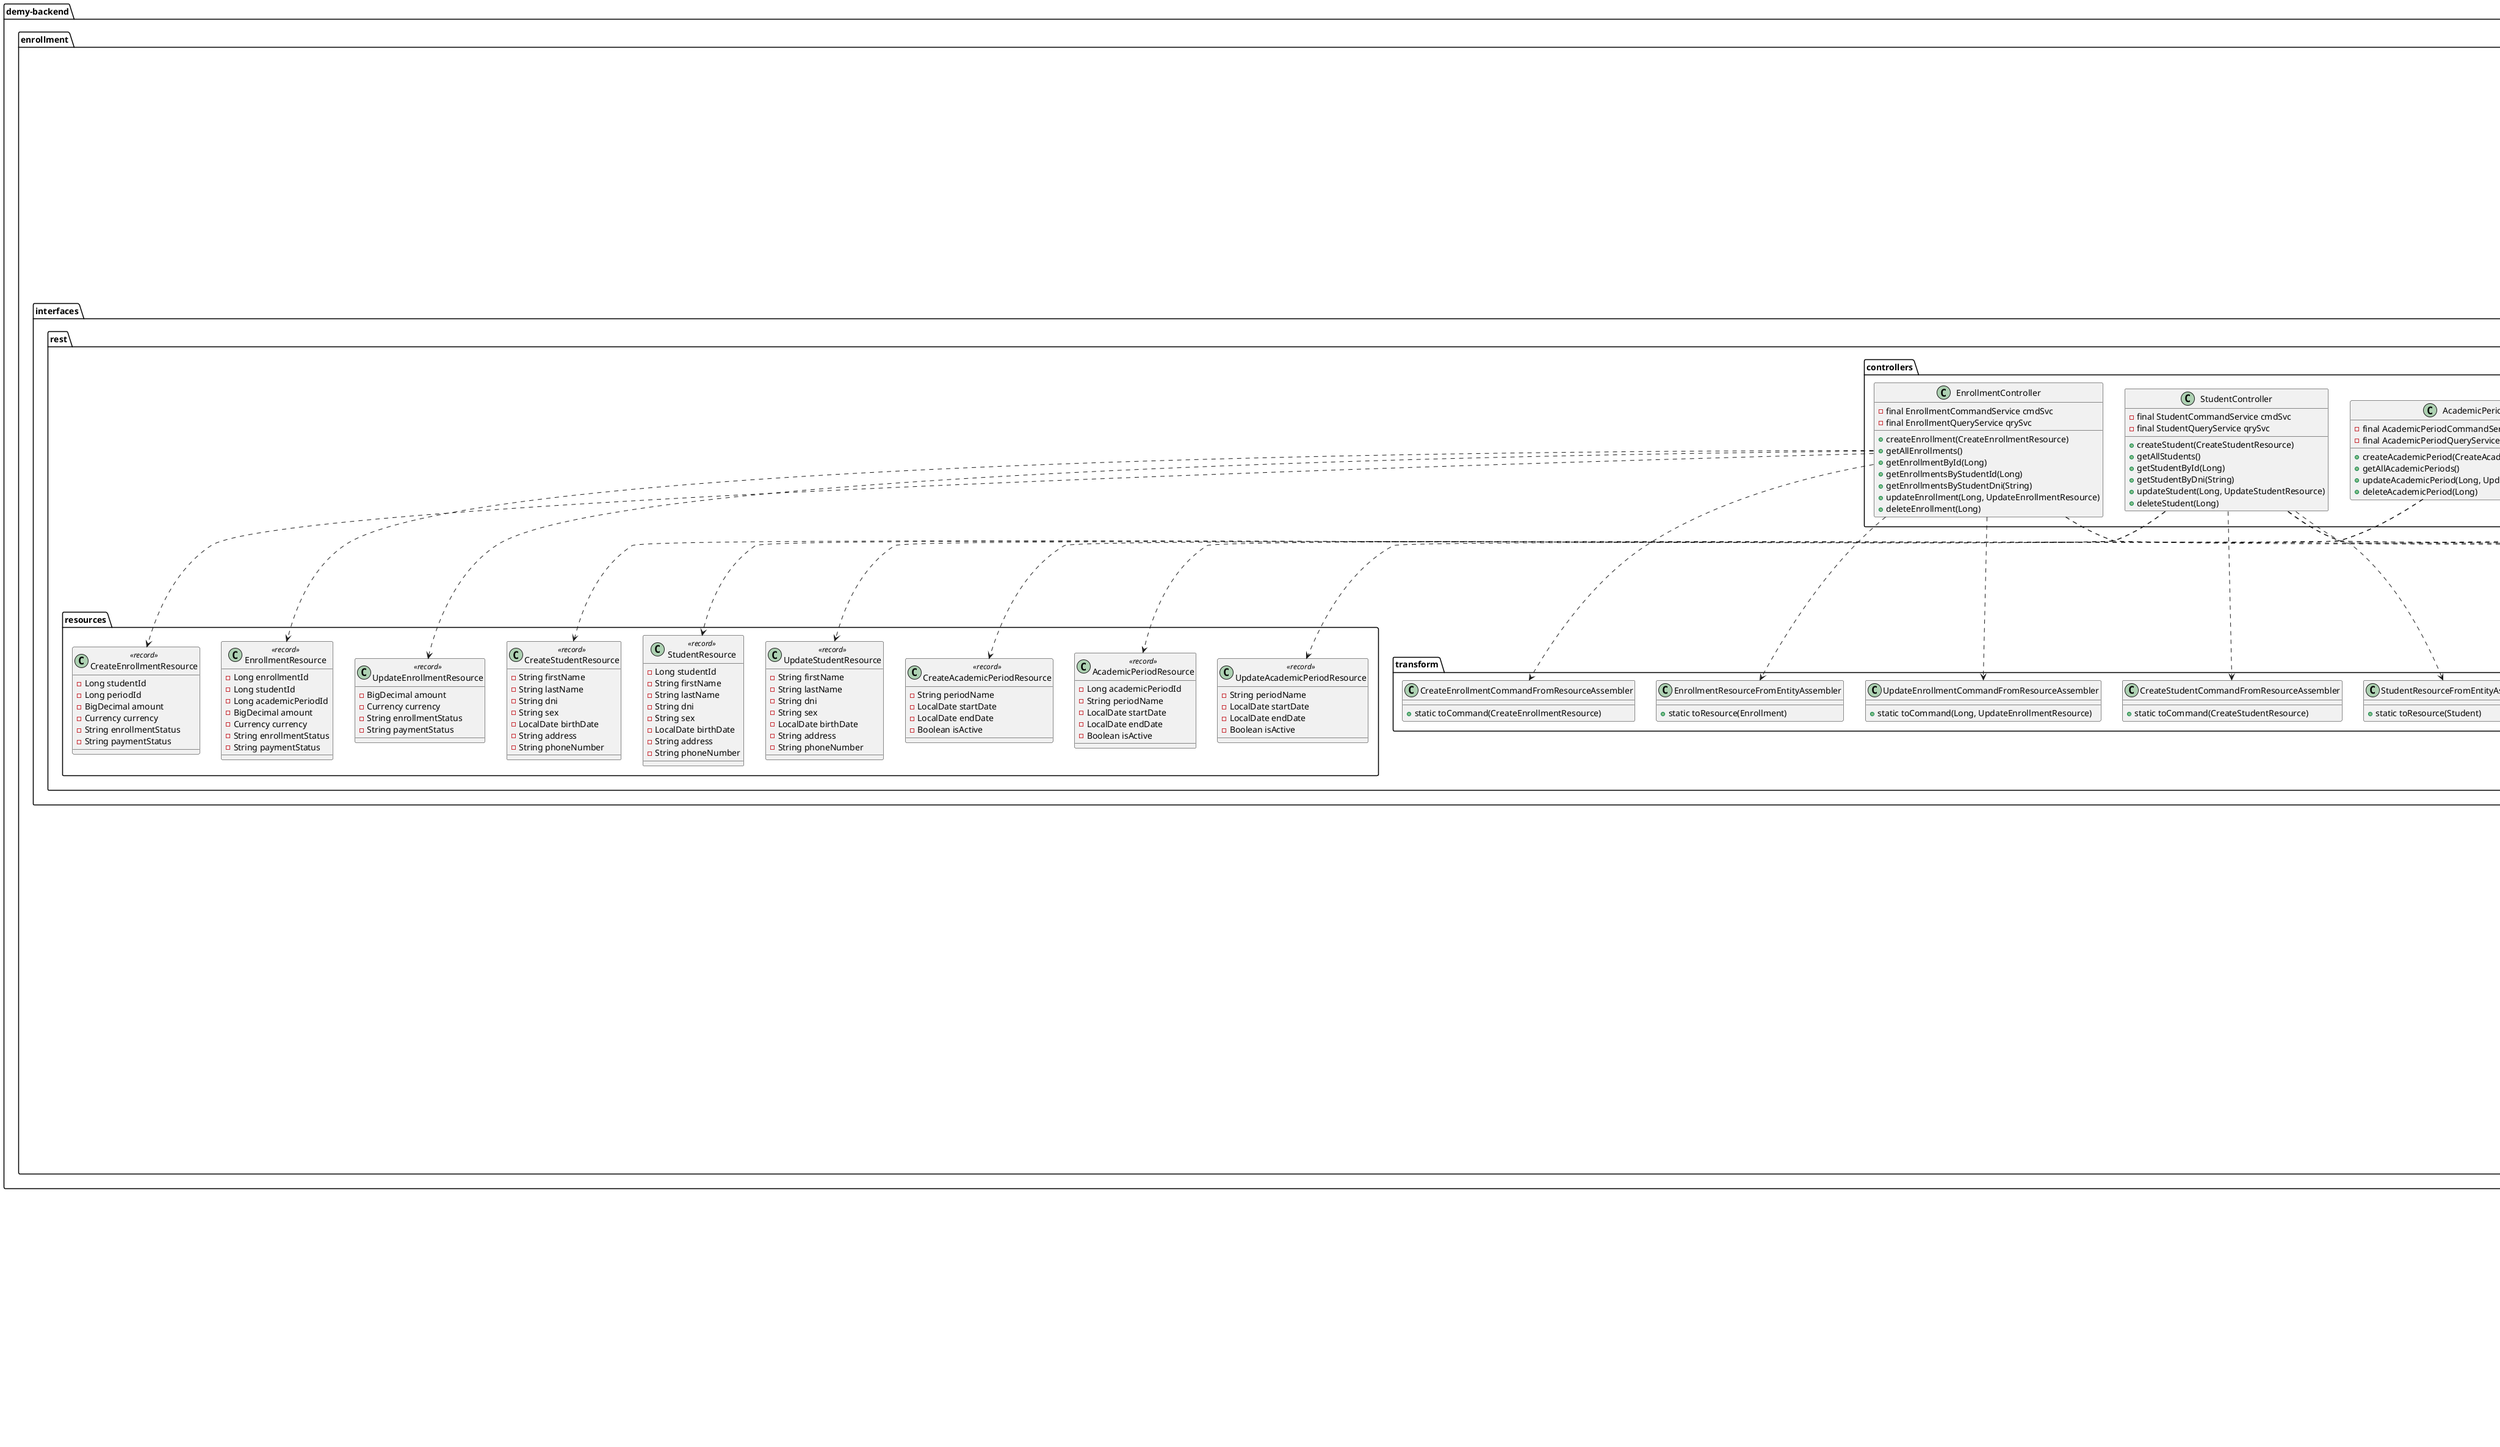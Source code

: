 @startuml

package demy-backend as demy_backend {
    package enrollment {

        ' Application Layer
        package application {
            package internal {
                package commandservices {
                    class AcademicPeriodCommandServiceImpl {
                        - final AcademicPeriodRepository academicPeriodRepository
                        + AcademicPeriodCommandServiceImpl(AcademicPeriodRepository)
                        + Long handle(CreateAcademicPeriodCommand)
                        + void handle(DeleteAcademicPeriodCommand)
                        + Optional<AcademicPeriod> handle(UpdateAcademicPeriodCommand)
                    }
                    class EnrollmentCommandServiceImpl {
                        - final EnrollmentRepository enrollmentRepository
                        + EnrollmentCommandServiceImpl(EnrollmentRepository)
                        + Long handle(CreateEnrollmentCommand)
                        + void handle(DeleteEnrollmentCommand)
                        + Optional<Enrollment> handle(UpdateEnrollmentCommand)
                    }
                    class StudentCommandServiceImpl {
                        - final StudentRepository studentRepository
                        + StudentCommandServiceImpl(StudentRepository)
                        + Long handle(CreateStudentCommand)
                        + void handle(DeleteStudentCommand)
                        + Optional<Student> handle(UpdateStudentCommand)
                    }
                }
                package queryservices {
                    class AcademicPeriodQueryServiceImpl {
                        - final AcademicPeriodRepository academicPeriodRepository
                        + AcademicPeriodQueryServiceImpl(AcademicPeriodRepository)
                        + List<AcademicPeriod> handle(GetAllAcademicPeriodsQuery)
                        + Optional<AcademicPeriod> handle(GetAcademicPeriodByIdQuery)
                    }
                    class EnrollmentQueryServiceImpl {
                        - final EnrollmentRepository enrollmentRepository
                        - final StudentRepository studentRepository
                        + EnrollmentQueryServiceImpl(EnrollmentRepository, StudentRepository)
                        + List<Enrollment> handle(GetAllEnrollmentsQuery)
                        + Optional<Enrollment> handle(GetEnrollmentByIdQuery)
                        + List<Enrollment> handle(GetAllEnrollmentsByStudentIdQuery)
                        + List<Enrollment> handle(GetAllEnrollmentsByStudentDniQuery)
                    }
                    class StudentQueryServiceImpl {
                        - final StudentRepository studentRepository
                        + StudentQueryServiceImpl(StudentRepository)
                        + Optional<Student> handle(GetStudentByIdQuery)
                        + List<Student> handle(GetAllStudentsQuery)
                        + Optional<Student> handle(GetStudentByDniQuery)
                    }
                }
            }
        }

        ' Domain Layer
        package domain {
            package model {

                package aggregates {
                    class AcademicPeriod <<AggregateRoot>> {
                        - String periodName
                        - LocalDate startDate
                        - LocalDate endDate
                        - Boolean isActive
                        # AcademicPeriod()
                        + AcademicPeriod(CreateAcademicPeriodCommand)
                        + AcademicPeriod updateInformation(String, LocalDate, LocalDate, Boolean)
                    }
                    class Enrollment <<AggregateRoot>> {
                        - StudentId studentId
                        - PeriodId periodId
                        - Money amount
                        - EnrollmentStatus enrollmentStatus
                        - PaymentStatus paymentStatus
                        # Enrollment()
                        + Enrollment(CreateEnrollmentCommand)
                        + Enrollment updateInformation(BigDecimal, Currency, String, String)
                    }
                    class Student <<AggregateRoot>> {
                        - PersonName fullName
                        - Dni dni
                        - Sex sex
                        - LocalDate birthDate
                        - String address
                        - PhoneNumber phoneNumber
                        # Student()
                        + Student(CreateStudentCommand)
                        + Student updateInformation(String, String, String, String, LocalDate, String, String)
                    }
                }

                package valueobjects {
                    class PersonName <<ValueObject>> {
                        - String firstName
                        - String lastName
                        + String getFullName()
                    }
                    class Dni <<ValueObject>> {
                        - String dni
                    }
                    class PhoneNumber <<ValueObject>> {
                        - String phoneNumber
                    }
                    class PeriodDuration <<ValueObject>> {
                        - LocalDate startDate
                        - LocalDate endDate
                        + boolean isCurrentlyActive()
                        + long getDurationInDays()
                    }
                    class ActiveStatus <<ValueObject>> {
                        - Boolean isActive
                        + static ActiveStatus active()
                        + static ActiveStatus inactive()
                    }
                    class StudentId <<ValueObject>> {
                        - Long studentId
                    }
                    class PeriodId <<ValueObject>> {
                        - Long periodId
                    }
                    enum Sex <<ValueObject>> {
                        MALE
                        FEMALE
                    }
                    enum EnrollmentStatus <<ValueObject>> {
                        ACTIVE
                        CANCELLED
                        COMPLETED
                        DELETED
                    }
                    enum PaymentStatus <<ValueObject>> {
                        PENDING
                        PAID
                        REFUNDED
                        PARTIAL
                    }
                }

                package commands {
                    class CreateAcademicPeriodCommand <<record>> {
                        - String periodName
                        - LocalDate startDate
                        - LocalDate endDate
                        - Boolean isActive
                    }
                    class DeleteAcademicPeriodCommand <<record>> {
                        - Long academicPeriodId
                    }
                    class UpdateAcademicPeriodCommand <<record>> {
                        - Long academicPeriodId
                        - String periodName
                        - LocalDate startDate
                        - LocalDate endDate
                        - Boolean isActive
                    }
                    class CreateEnrollmentCommand <<record>> {
                        - Long studentId
                        - Long periodId
                        - BigDecimal amount
                        - Currency currency
                        - String enrollmentStatus
                        - String paymentStatus
                    }
                    class DeleteEnrollmentCommand <<record>> {
                        - Long enrollmentId
                    }
                    class UpdateEnrollmentCommand <<record>> {
                        - Long enrollmentId
                        - BigDecimal amount
                        - Currency currency
                        - String enrollmentStatus
                        - String paymentStatus
                    }
                    class CreateStudentCommand <<record>> {
                        - String firstName
                        - String lastName
                        - String dni
                        - String sex
                        - LocalDate birthDate
                        - String address
                        - String phoneNumber
                    }
                    class DeleteStudentCommand <<record>> {
                        - Long studentId
                    }
                    class UpdateStudentCommand <<record>> {
                        - Long studentId
                        - String firstName
                        - String lastName
                        - String dni
                        - String sex
                        - LocalDate birthDate
                        - String address
                        - String phoneNumber
                    }
                }

                package queries {
                    class GetAllAcademicPeriodsQuery <<record>> {}
                    class GetAcademicPeriodByIdQuery <<record>> {
                    - Long academicPeriodId
                    }
                    class GetAllEnrollmentsQuery <<record>> {}
                    class GetEnrollmentByIdQuery <<record>> {
                    - Long enrollmentId
                     }
                    class GetAllEnrollmentsByStudentIdQuery <<record>> {
                    - Long studentId
                    }
                    class GetAllEnrollmentsByStudentDniQuery <<record>> {
                    - String dni
                    }
                    class GetAllStudentsQuery <<record>> {}
                    class GetStudentByIdQuery <<record>> {
                    - Long studentId
                    }
                    class GetStudentByDniQuery <<record>> {
                    - String dni
                    }
                }

                package services {
                    interface AcademicPeriodCommandService {
                        + Long handle(CreateAcademicPeriodCommand)
                        + void handle(DeleteAcademicPeriodCommand)
                        + Optional<AcademicPeriod> handle(UpdateAcademicPeriodCommand)
                    }
                    interface AcademicPeriodQueryService {
                        + List<AcademicPeriod> handle(GetAllAcademicPeriodsQuery)
                        + Optional<AcademicPeriod> handle(GetAcademicPeriodByIdQuery)
                    }
                    interface EnrollmentCommandService {
                        + Long handle(CreateEnrollmentCommand)
                        + void handle(DeleteEnrollmentCommand)
                        + Optional<Enrollment> handle(UpdateEnrollmentCommand)
                    }
                    interface EnrollmentQueryService {
                        + List<Enrollment> handle(GetAllEnrollmentsQuery)
                        + Optional<Enrollment> handle(GetEnrollmentByIdQuery)
                        + List<Enrollment> handle(GetAllEnrollmentsByStudentIdQuery)
                        + List<Enrollment> handle(GetAllEnrollmentsByStudentDniQuery)
                    }
                    interface StudentCommandService {
                        + Long handle(CreateStudentCommand)
                        + void handle(DeleteStudentCommand)
                        + Optional<Student> handle(UpdateStudentCommand)
                    }
                    interface StudentQueryService {
                        + Optional<Student> handle(GetStudentByIdQuery)
                        + List<Student> handle(GetAllStudentsQuery)
                        + Optional<Student> handle(GetStudentByDniQuery)
                    }
                }

            }
        }

        ' Infrastructure Layer
        package infrastructure {
            package persistence {
                package jpa {
                    package repositories {
                        interface AcademicPeriodRepository {
                            + boolean existsByPeriodName(String)
                            + Optional<AcademicPeriod> findByPeriodName(String)
                            + boolean existsByPeriodNameAndIdIsNot(String, Long)
                        }
                        interface EnrollmentRepository {
                            + List<Enrollment> findAllByStudentId(StudentId)
                            + List<Enrollment> findAllByPeriodId(PeriodId)
                            + Optional<Enrollment> findByStudentIdAndPeriodId(StudentId, PeriodId)
                        }
                        interface StudentRepository {
                            + boolean existsStudentByDni_Dni(String)
                            + Optional<Student> findByDni_Dni(String)
                        }
                    }
                }
            }
        }

        ' Interfaces Layer (REST)
        package interfaces {
            package rest {
                package controllers {
                    class AcademicPeriodController {
                        - final AcademicPeriodCommandService cmdSvc
                        - final AcademicPeriodQueryService qrySvc
                        + createAcademicPeriod(CreateAcademicPeriodResource)
                        + getAllAcademicPeriods()
                        + updateAcademicPeriod(Long, UpdateAcademicPeriodResource)
                        + deleteAcademicPeriod(Long)
                    }
                    class EnrollmentController {
                        - final EnrollmentCommandService cmdSvc
                        - final EnrollmentQueryService qrySvc
                        + createEnrollment(CreateEnrollmentResource)
                        + getAllEnrollments()
                        + getEnrollmentById(Long)
                        + getEnrollmentsByStudentId(Long)
                        + getEnrollmentsByStudentDni(String)
                        + updateEnrollment(Long, UpdateEnrollmentResource)
                        + deleteEnrollment(Long)
                    }
                    class StudentController {
                        - final StudentCommandService cmdSvc
                        - final StudentQueryService qrySvc
                        + createStudent(CreateStudentResource)
                        + getAllStudents()
                        + getStudentById(Long)
                        + getStudentByDni(String)
                        + updateStudent(Long, UpdateStudentResource)
                        + deleteStudent(Long)
                    }
                }
                package resources {
                    class AcademicPeriodResource <<record>> {
                        - Long academicPeriodId
                        - String periodName
                        - LocalDate startDate
                        - LocalDate endDate
                        - Boolean isActive
                    }
                    class CreateAcademicPeriodResource <<record>> {
                        - String periodName
                        - LocalDate startDate
                        - LocalDate endDate
                        - Boolean isActive
                    }
                    class UpdateAcademicPeriodResource <<record>> {
                        - String periodName
                        - LocalDate startDate
                        - LocalDate endDate
                        - Boolean isActive
                    }
                    class EnrollmentResource <<record>> {
                        - Long enrollmentId
                        - Long studentId
                        - Long academicPeriodId
                        - BigDecimal amount
                        - Currency currency
                        - String enrollmentStatus
                        - String paymentStatus
                    }
                    class CreateEnrollmentResource <<record>> {
                        - Long studentId
                        - Long periodId
                        - BigDecimal amount
                        - Currency currency
                        - String enrollmentStatus
                        - String paymentStatus
                    }
                    class UpdateEnrollmentResource <<record>> {
                        - BigDecimal amount
                        - Currency currency
                        - String enrollmentStatus
                        - String paymentStatus
                    }
                    class StudentResource <<record>> {
                        - Long studentId
                        - String firstName
                        - String lastName
                        - String dni
                        - String sex
                        - LocalDate birthDate
                        - String address
                        - String phoneNumber
                    }
                    class CreateStudentResource <<record>> {
                        - String firstName
                        - String lastName
                        - String dni
                        - String sex
                        - LocalDate birthDate
                        - String address
                        - String phoneNumber
                    }
                    class UpdateStudentResource <<record>> {
                        - String firstName
                        - String lastName
                        - String dni
                        - String sex
                        - LocalDate birthDate
                        - String address
                        - String phoneNumber
                    }
                }
                package transform {
                    class AcademicPeriodResourceFromEntityAssembler {
                        + static toResource(AcademicPeriod)
                    }
                    class CreateAcademicPeriodCommandFromResourceAssembler {
                        + static toCommand(CreateAcademicPeriodResource)
                    }
                    class UpdateAcademicPeriodCommandFromResourceAssembler {
                        + static toCommand(Long, UpdateAcademicPeriodResource)
                    }
                    class EnrollmentResourceFromEntityAssembler {
                        + static toResource(Enrollment)
                    }
                    class CreateEnrollmentCommandFromResourceAssembler {
                        + static toCommand(CreateEnrollmentResource)
                    }
                    class UpdateEnrollmentCommandFromResourceAssembler {
                        + static toCommand(Long, UpdateEnrollmentResource)
                    }
                    class StudentResourceFromEntityAssembler {
                        + static toResource(Student)
                    }
                    class CreateStudentCommandFromResourceAssembler {
                        + static toCommand(CreateStudentResource)
                    }
                    class UpdateStudentCommandFromResourceAssembler {
                        + static toCommand(Long, UpdateStudentResource)
                    }
                }
            }
        }
    }
}

' Shared Domain & Infrastructure
package shared {
    package domain {
        package model {
            package aggregates {
                class AuditableAbstractAggregateRoot <<abstract>> {
                    - Long id
                    - Date createdAt
                    - Date updatedAt
                    + void addDomainEvent(Object)
                }
            }
            package valueobjects {
                class Money <<record>> {
                    - BigDecimal amount
                    - Currency currency
                    + Money()
                    + Money add(Money)
                    + Money subtract(Money)
                    + boolean isGreaterThanOrEqual(Money)
                    + boolean isZero()
                    + static Money zero(Currency)
                }
            }
            package entities {
                class AuditableModel {
                    - Long id
                    - Date createdAt
                    - Date updatedAt
                }
            }
        }
        package infrastructure {
            package persistence {
                package jpa {
                    package configuration {
                        package strategy {
                            class SnakeCaseWithPluralizedTablePhysicalNamingStrategy {
                                + Identifier toPhysicalCatalogName(Identifier, JdbcEnvironment)
                                + Identifier toPhysicalSchemaName(Identifier, JdbcEnvironment)
                                + Identifier toPhysicalTableName(Identifier, JdbcEnvironment)
                                + Identifier toPhysicalSequenceName(Identifier, JdbcEnvironment)
                                + Identifier toPhysicalColumnName(Identifier, JdbcEnvironment)
                            }
                        }
                    }
                }
            }
        }
    }
}

' Spring & Hibernate Types
package org.springframework.data.domain {
    class AbstractAggregateRoot {}
}
package org.springframework.data.jpa.repository {
    interface JpaRepository {}
}
package org.hibernate.boot.model.naming {
    interface PhysicalNamingStrategy {}
}

' Relationships: Service Impl to Service & Repository
AcademicPeriodCommandServiceImpl ..|> AcademicPeriodCommandService
AcademicPeriodCommandServiceImpl --> AcademicPeriodRepository
EnrollmentCommandServiceImpl ..|> EnrollmentCommandService
EnrollmentCommandServiceImpl --> EnrollmentRepository
StudentCommandServiceImpl ..|> StudentCommandService
StudentCommandServiceImpl --> StudentRepository

AcademicPeriodQueryServiceImpl ..|> AcademicPeriodQueryService
AcademicPeriodQueryServiceImpl --> AcademicPeriodRepository
EnrollmentQueryServiceImpl ..|> EnrollmentQueryService
EnrollmentQueryServiceImpl --> EnrollmentRepository
EnrollmentQueryServiceImpl --> StudentRepository
StudentQueryServiceImpl ..|> StudentQueryService
StudentQueryServiceImpl --> StudentRepository

' Command & Query Dependencies
AcademicPeriodCommandService ..> CreateAcademicPeriodCommand
AcademicPeriodCommandService ..> DeleteAcademicPeriodCommand
AcademicPeriodCommandService ..> UpdateAcademicPeriodCommand
AcademicPeriodQueryService ..> GetAllAcademicPeriodsQuery
AcademicPeriodQueryService ..> GetAcademicPeriodByIdQuery

EnrollmentCommandService ..> CreateEnrollmentCommand
EnrollmentCommandService ..> DeleteEnrollmentCommand
EnrollmentCommandService ..> UpdateEnrollmentCommand
EnrollmentQueryService ..> GetAllEnrollmentsQuery
EnrollmentQueryService ..> GetEnrollmentByIdQuery
EnrollmentQueryService ..> GetAllEnrollmentsByStudentIdQuery
EnrollmentQueryService ..> GetAllEnrollmentsByStudentDniQuery

StudentCommandService ..> CreateStudentCommand
StudentCommandService ..> DeleteStudentCommand
StudentCommandService ..> UpdateStudentCommand
StudentQueryService ..> GetAllStudentsQuery
StudentQueryService ..> GetStudentByIdQuery
StudentQueryService ..> GetStudentByDniQuery

' Aggregates Commands
AcademicPeriod ..> CreateAcademicPeriodCommand
AcademicPeriod ..> UpdateAcademicPeriodCommand
Enrollment ..> CreateEnrollmentCommand
Enrollment ..> UpdateEnrollmentCommand
Student ..> CreateStudentCommand
Student ..> UpdateStudentCommand

' Repository Dependencies
AcademicPeriodRepository --|> JpaRepository
AcademicPeriodRepository ..> AcademicPeriod
EnrollmentRepository --|> JpaRepository
EnrollmentRepository ..> Enrollment
EnrollmentRepository ..> StudentId
EnrollmentRepository ..> PeriodId
StudentRepository --|> JpaRepository
StudentRepository ..> Student

' Value Object Usage
Student --> PersonName
Student --> Dni
Student --> PhoneNumber
Student --> Sex

AcademicPeriod --> PeriodDuration
AcademicPeriod --> ActiveStatus

Enrollment --> StudentId
Enrollment --> PeriodId
Enrollment --> Money
Enrollment --> EnrollmentStatus
Enrollment --> PaymentStatus

' Inheritance
AcademicPeriod --|> AuditableAbstractAggregateRoot
Enrollment --|> AuditableAbstractAggregateRoot
Student --|> AuditableAbstractAggregateRoot
AuditableAbstractAggregateRoot --|> AbstractAggregateRoot
SnakeCaseWithPluralizedTablePhysicalNamingStrategy ..|> PhysicalNamingStrategy

' Controllers & Resources & Assemblers
AcademicPeriodController ..> AcademicPeriodCommandService
AcademicPeriodController ..> AcademicPeriodQueryService
AcademicPeriodController ..> CreateAcademicPeriodCommandFromResourceAssembler
AcademicPeriodController ..> UpdateAcademicPeriodCommandFromResourceAssembler
AcademicPeriodController ..> AcademicPeriodResourceFromEntityAssembler
AcademicPeriodController ..> CreateAcademicPeriodResource
AcademicPeriodController ..> UpdateAcademicPeriodResource
AcademicPeriodController ..> AcademicPeriodResource

EnrollmentController ..> EnrollmentCommandService
EnrollmentController ..> EnrollmentQueryService
EnrollmentController ..> CreateEnrollmentCommandFromResourceAssembler
EnrollmentController ..> UpdateEnrollmentCommandFromResourceAssembler
EnrollmentController ..> EnrollmentResourceFromEntityAssembler
EnrollmentController ..> CreateEnrollmentResource
EnrollmentController ..> UpdateEnrollmentResource
EnrollmentController ..> EnrollmentResource

StudentController ..> StudentCommandService
StudentController ..> StudentQueryService
StudentController ..> CreateStudentCommandFromResourceAssembler
StudentController ..> UpdateStudentCommandFromResourceAssembler
StudentController ..> StudentResourceFromEntityAssembler
StudentController ..> CreateStudentResource
StudentController ..> UpdateStudentResource
StudentController ..> StudentResource

@enduml